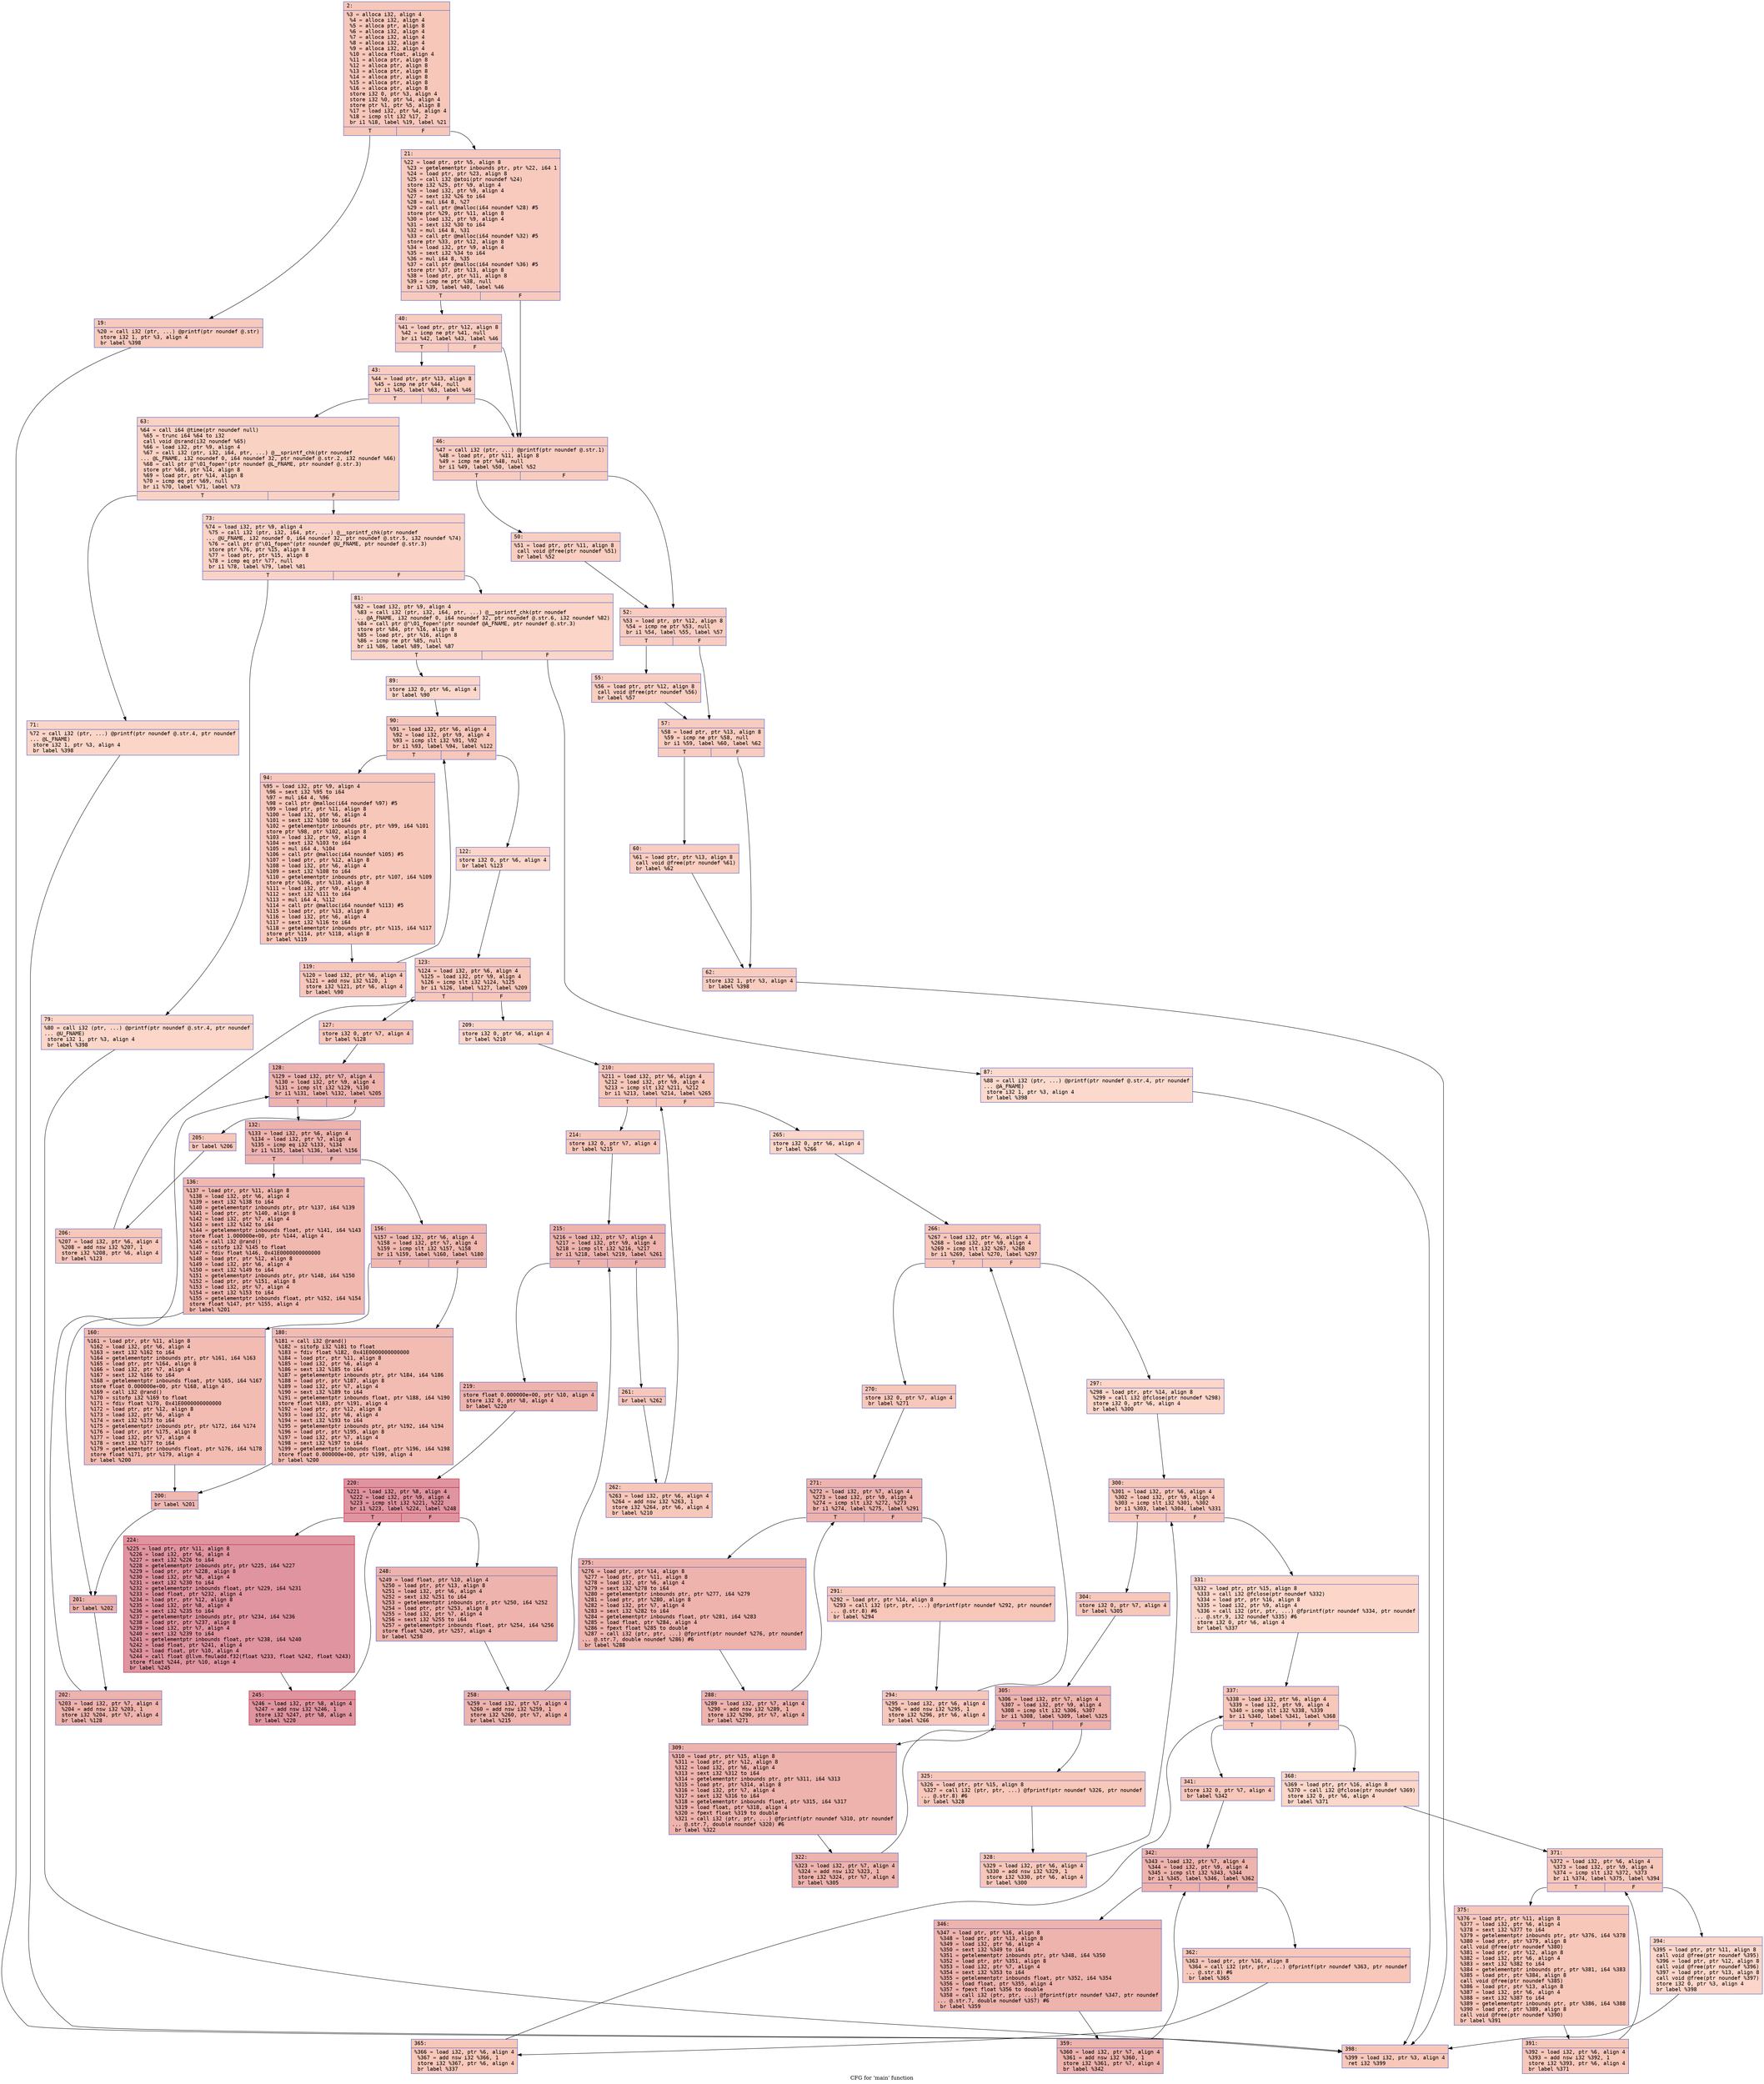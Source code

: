 digraph "CFG for 'main' function" {
	label="CFG for 'main' function";

	Node0x6000030b1f90 [shape=record,color="#3d50c3ff", style=filled, fillcolor="#ec7f6370" fontname="Courier",label="{2:\l|  %3 = alloca i32, align 4\l  %4 = alloca i32, align 4\l  %5 = alloca ptr, align 8\l  %6 = alloca i32, align 4\l  %7 = alloca i32, align 4\l  %8 = alloca i32, align 4\l  %9 = alloca i32, align 4\l  %10 = alloca float, align 4\l  %11 = alloca ptr, align 8\l  %12 = alloca ptr, align 8\l  %13 = alloca ptr, align 8\l  %14 = alloca ptr, align 8\l  %15 = alloca ptr, align 8\l  %16 = alloca ptr, align 8\l  store i32 0, ptr %3, align 4\l  store i32 %0, ptr %4, align 4\l  store ptr %1, ptr %5, align 8\l  %17 = load i32, ptr %4, align 4\l  %18 = icmp slt i32 %17, 2\l  br i1 %18, label %19, label %21\l|{<s0>T|<s1>F}}"];
	Node0x6000030b1f90:s0 -> Node0x6000030b1fe0[tooltip="2 -> 19\nProbability 50.00%" ];
	Node0x6000030b1f90:s1 -> Node0x6000030b2030[tooltip="2 -> 21\nProbability 50.00%" ];
	Node0x6000030b1fe0 [shape=record,color="#3d50c3ff", style=filled, fillcolor="#ef886b70" fontname="Courier",label="{19:\l|  %20 = call i32 (ptr, ...) @printf(ptr noundef @.str)\l  store i32 1, ptr %3, align 4\l  br label %398\l}"];
	Node0x6000030b1fe0 -> Node0x6000030b37a0[tooltip="19 -> 398\nProbability 100.00%" ];
	Node0x6000030b2030 [shape=record,color="#3d50c3ff", style=filled, fillcolor="#ef886b70" fontname="Courier",label="{21:\l|  %22 = load ptr, ptr %5, align 8\l  %23 = getelementptr inbounds ptr, ptr %22, i64 1\l  %24 = load ptr, ptr %23, align 8\l  %25 = call i32 @atoi(ptr noundef %24)\l  store i32 %25, ptr %9, align 4\l  %26 = load i32, ptr %9, align 4\l  %27 = sext i32 %26 to i64\l  %28 = mul i64 8, %27\l  %29 = call ptr @malloc(i64 noundef %28) #5\l  store ptr %29, ptr %11, align 8\l  %30 = load i32, ptr %9, align 4\l  %31 = sext i32 %30 to i64\l  %32 = mul i64 8, %31\l  %33 = call ptr @malloc(i64 noundef %32) #5\l  store ptr %33, ptr %12, align 8\l  %34 = load i32, ptr %9, align 4\l  %35 = sext i32 %34 to i64\l  %36 = mul i64 8, %35\l  %37 = call ptr @malloc(i64 noundef %36) #5\l  store ptr %37, ptr %13, align 8\l  %38 = load ptr, ptr %11, align 8\l  %39 = icmp ne ptr %38, null\l  br i1 %39, label %40, label %46\l|{<s0>T|<s1>F}}"];
	Node0x6000030b2030:s0 -> Node0x6000030b2080[tooltip="21 -> 40\nProbability 62.50%" ];
	Node0x6000030b2030:s1 -> Node0x6000030b2120[tooltip="21 -> 46\nProbability 37.50%" ];
	Node0x6000030b2080 [shape=record,color="#3d50c3ff", style=filled, fillcolor="#f08b6e70" fontname="Courier",label="{40:\l|  %41 = load ptr, ptr %12, align 8\l  %42 = icmp ne ptr %41, null\l  br i1 %42, label %43, label %46\l|{<s0>T|<s1>F}}"];
	Node0x6000030b2080:s0 -> Node0x6000030b20d0[tooltip="40 -> 43\nProbability 62.50%" ];
	Node0x6000030b2080:s1 -> Node0x6000030b2120[tooltip="40 -> 46\nProbability 37.50%" ];
	Node0x6000030b20d0 [shape=record,color="#3d50c3ff", style=filled, fillcolor="#f2907270" fontname="Courier",label="{43:\l|  %44 = load ptr, ptr %13, align 8\l  %45 = icmp ne ptr %44, null\l  br i1 %45, label %63, label %46\l|{<s0>T|<s1>F}}"];
	Node0x6000030b20d0:s0 -> Node0x6000030b2350[tooltip="43 -> 63\nProbability 62.50%" ];
	Node0x6000030b20d0:s1 -> Node0x6000030b2120[tooltip="43 -> 46\nProbability 37.50%" ];
	Node0x6000030b2120 [shape=record,color="#3d50c3ff", style=filled, fillcolor="#f08b6e70" fontname="Courier",label="{46:\l|  %47 = call i32 (ptr, ...) @printf(ptr noundef @.str.1)\l  %48 = load ptr, ptr %11, align 8\l  %49 = icmp ne ptr %48, null\l  br i1 %49, label %50, label %52\l|{<s0>T|<s1>F}}"];
	Node0x6000030b2120:s0 -> Node0x6000030b2170[tooltip="46 -> 50\nProbability 62.50%" ];
	Node0x6000030b2120:s1 -> Node0x6000030b21c0[tooltip="46 -> 52\nProbability 37.50%" ];
	Node0x6000030b2170 [shape=record,color="#3d50c3ff", style=filled, fillcolor="#f2907270" fontname="Courier",label="{50:\l|  %51 = load ptr, ptr %11, align 8\l  call void @free(ptr noundef %51)\l  br label %52\l}"];
	Node0x6000030b2170 -> Node0x6000030b21c0[tooltip="50 -> 52\nProbability 100.00%" ];
	Node0x6000030b21c0 [shape=record,color="#3d50c3ff", style=filled, fillcolor="#f08b6e70" fontname="Courier",label="{52:\l|  %53 = load ptr, ptr %12, align 8\l  %54 = icmp ne ptr %53, null\l  br i1 %54, label %55, label %57\l|{<s0>T|<s1>F}}"];
	Node0x6000030b21c0:s0 -> Node0x6000030b2210[tooltip="52 -> 55\nProbability 62.50%" ];
	Node0x6000030b21c0:s1 -> Node0x6000030b2260[tooltip="52 -> 57\nProbability 37.50%" ];
	Node0x6000030b2210 [shape=record,color="#3d50c3ff", style=filled, fillcolor="#f2907270" fontname="Courier",label="{55:\l|  %56 = load ptr, ptr %12, align 8\l  call void @free(ptr noundef %56)\l  br label %57\l}"];
	Node0x6000030b2210 -> Node0x6000030b2260[tooltip="55 -> 57\nProbability 100.00%" ];
	Node0x6000030b2260 [shape=record,color="#3d50c3ff", style=filled, fillcolor="#f08b6e70" fontname="Courier",label="{57:\l|  %58 = load ptr, ptr %13, align 8\l  %59 = icmp ne ptr %58, null\l  br i1 %59, label %60, label %62\l|{<s0>T|<s1>F}}"];
	Node0x6000030b2260:s0 -> Node0x6000030b22b0[tooltip="57 -> 60\nProbability 62.50%" ];
	Node0x6000030b2260:s1 -> Node0x6000030b2300[tooltip="57 -> 62\nProbability 37.50%" ];
	Node0x6000030b22b0 [shape=record,color="#3d50c3ff", style=filled, fillcolor="#f2907270" fontname="Courier",label="{60:\l|  %61 = load ptr, ptr %13, align 8\l  call void @free(ptr noundef %61)\l  br label %62\l}"];
	Node0x6000030b22b0 -> Node0x6000030b2300[tooltip="60 -> 62\nProbability 100.00%" ];
	Node0x6000030b2300 [shape=record,color="#3d50c3ff", style=filled, fillcolor="#f08b6e70" fontname="Courier",label="{62:\l|  store i32 1, ptr %3, align 4\l  br label %398\l}"];
	Node0x6000030b2300 -> Node0x6000030b37a0[tooltip="62 -> 398\nProbability 100.00%" ];
	Node0x6000030b2350 [shape=record,color="#3d50c3ff", style=filled, fillcolor="#f4987a70" fontname="Courier",label="{63:\l|  %64 = call i64 @time(ptr noundef null)\l  %65 = trunc i64 %64 to i32\l  call void @srand(i32 noundef %65)\l  %66 = load i32, ptr %9, align 4\l  %67 = call i32 (ptr, i32, i64, ptr, ...) @__sprintf_chk(ptr noundef\l... @L_FNAME, i32 noundef 0, i64 noundef 32, ptr noundef @.str.2, i32 noundef %66)\l  %68 = call ptr @\"\\01_fopen\"(ptr noundef @L_FNAME, ptr noundef @.str.3)\l  store ptr %68, ptr %14, align 8\l  %69 = load ptr, ptr %14, align 8\l  %70 = icmp eq ptr %69, null\l  br i1 %70, label %71, label %73\l|{<s0>T|<s1>F}}"];
	Node0x6000030b2350:s0 -> Node0x6000030b23a0[tooltip="63 -> 71\nProbability 37.50%" ];
	Node0x6000030b2350:s1 -> Node0x6000030b23f0[tooltip="63 -> 73\nProbability 62.50%" ];
	Node0x6000030b23a0 [shape=record,color="#3d50c3ff", style=filled, fillcolor="#f5a08170" fontname="Courier",label="{71:\l|  %72 = call i32 (ptr, ...) @printf(ptr noundef @.str.4, ptr noundef\l... @L_FNAME)\l  store i32 1, ptr %3, align 4\l  br label %398\l}"];
	Node0x6000030b23a0 -> Node0x6000030b37a0[tooltip="71 -> 398\nProbability 100.00%" ];
	Node0x6000030b23f0 [shape=record,color="#3d50c3ff", style=filled, fillcolor="#f59c7d70" fontname="Courier",label="{73:\l|  %74 = load i32, ptr %9, align 4\l  %75 = call i32 (ptr, i32, i64, ptr, ...) @__sprintf_chk(ptr noundef\l... @U_FNAME, i32 noundef 0, i64 noundef 32, ptr noundef @.str.5, i32 noundef %74)\l  %76 = call ptr @\"\\01_fopen\"(ptr noundef @U_FNAME, ptr noundef @.str.3)\l  store ptr %76, ptr %15, align 8\l  %77 = load ptr, ptr %15, align 8\l  %78 = icmp eq ptr %77, null\l  br i1 %78, label %79, label %81\l|{<s0>T|<s1>F}}"];
	Node0x6000030b23f0:s0 -> Node0x6000030b2440[tooltip="73 -> 79\nProbability 37.50%" ];
	Node0x6000030b23f0:s1 -> Node0x6000030b2490[tooltip="73 -> 81\nProbability 62.50%" ];
	Node0x6000030b2440 [shape=record,color="#3d50c3ff", style=filled, fillcolor="#f6a38570" fontname="Courier",label="{79:\l|  %80 = call i32 (ptr, ...) @printf(ptr noundef @.str.4, ptr noundef\l... @U_FNAME)\l  store i32 1, ptr %3, align 4\l  br label %398\l}"];
	Node0x6000030b2440 -> Node0x6000030b37a0[tooltip="79 -> 398\nProbability 100.00%" ];
	Node0x6000030b2490 [shape=record,color="#3d50c3ff", style=filled, fillcolor="#f5a08170" fontname="Courier",label="{81:\l|  %82 = load i32, ptr %9, align 4\l  %83 = call i32 (ptr, i32, i64, ptr, ...) @__sprintf_chk(ptr noundef\l... @A_FNAME, i32 noundef 0, i64 noundef 32, ptr noundef @.str.6, i32 noundef %82)\l  %84 = call ptr @\"\\01_fopen\"(ptr noundef @A_FNAME, ptr noundef @.str.3)\l  store ptr %84, ptr %16, align 8\l  %85 = load ptr, ptr %16, align 8\l  %86 = icmp ne ptr %85, null\l  br i1 %86, label %89, label %87\l|{<s0>T|<s1>F}}"];
	Node0x6000030b2490:s0 -> Node0x6000030b2530[tooltip="81 -> 89\nProbability 62.50%" ];
	Node0x6000030b2490:s1 -> Node0x6000030b24e0[tooltip="81 -> 87\nProbability 37.50%" ];
	Node0x6000030b24e0 [shape=record,color="#3d50c3ff", style=filled, fillcolor="#f7ac8e70" fontname="Courier",label="{87:\l|  %88 = call i32 (ptr, ...) @printf(ptr noundef @.str.4, ptr noundef\l... @A_FNAME)\l  store i32 1, ptr %3, align 4\l  br label %398\l}"];
	Node0x6000030b24e0 -> Node0x6000030b37a0[tooltip="87 -> 398\nProbability 100.00%" ];
	Node0x6000030b2530 [shape=record,color="#3d50c3ff", style=filled, fillcolor="#f6a38570" fontname="Courier",label="{89:\l|  store i32 0, ptr %6, align 4\l  br label %90\l}"];
	Node0x6000030b2530 -> Node0x6000030b2580[tooltip="89 -> 90\nProbability 100.00%" ];
	Node0x6000030b2580 [shape=record,color="#3d50c3ff", style=filled, fillcolor="#ec7f6370" fontname="Courier",label="{90:\l|  %91 = load i32, ptr %6, align 4\l  %92 = load i32, ptr %9, align 4\l  %93 = icmp slt i32 %91, %92\l  br i1 %93, label %94, label %122\l|{<s0>T|<s1>F}}"];
	Node0x6000030b2580:s0 -> Node0x6000030b25d0[tooltip="90 -> 94\nProbability 96.88%" ];
	Node0x6000030b2580:s1 -> Node0x6000030b2670[tooltip="90 -> 122\nProbability 3.12%" ];
	Node0x6000030b25d0 [shape=record,color="#3d50c3ff", style=filled, fillcolor="#ec7f6370" fontname="Courier",label="{94:\l|  %95 = load i32, ptr %9, align 4\l  %96 = sext i32 %95 to i64\l  %97 = mul i64 4, %96\l  %98 = call ptr @malloc(i64 noundef %97) #5\l  %99 = load ptr, ptr %11, align 8\l  %100 = load i32, ptr %6, align 4\l  %101 = sext i32 %100 to i64\l  %102 = getelementptr inbounds ptr, ptr %99, i64 %101\l  store ptr %98, ptr %102, align 8\l  %103 = load i32, ptr %9, align 4\l  %104 = sext i32 %103 to i64\l  %105 = mul i64 4, %104\l  %106 = call ptr @malloc(i64 noundef %105) #5\l  %107 = load ptr, ptr %12, align 8\l  %108 = load i32, ptr %6, align 4\l  %109 = sext i32 %108 to i64\l  %110 = getelementptr inbounds ptr, ptr %107, i64 %109\l  store ptr %106, ptr %110, align 8\l  %111 = load i32, ptr %9, align 4\l  %112 = sext i32 %111 to i64\l  %113 = mul i64 4, %112\l  %114 = call ptr @malloc(i64 noundef %113) #5\l  %115 = load ptr, ptr %13, align 8\l  %116 = load i32, ptr %6, align 4\l  %117 = sext i32 %116 to i64\l  %118 = getelementptr inbounds ptr, ptr %115, i64 %117\l  store ptr %114, ptr %118, align 8\l  br label %119\l}"];
	Node0x6000030b25d0 -> Node0x6000030b2620[tooltip="94 -> 119\nProbability 100.00%" ];
	Node0x6000030b2620 [shape=record,color="#3d50c3ff", style=filled, fillcolor="#ec7f6370" fontname="Courier",label="{119:\l|  %120 = load i32, ptr %6, align 4\l  %121 = add nsw i32 %120, 1\l  store i32 %121, ptr %6, align 4\l  br label %90\l}"];
	Node0x6000030b2620 -> Node0x6000030b2580[tooltip="119 -> 90\nProbability 100.00%" ];
	Node0x6000030b2670 [shape=record,color="#3d50c3ff", style=filled, fillcolor="#f6a38570" fontname="Courier",label="{122:\l|  store i32 0, ptr %6, align 4\l  br label %123\l}"];
	Node0x6000030b2670 -> Node0x6000030b26c0[tooltip="122 -> 123\nProbability 100.00%" ];
	Node0x6000030b26c0 [shape=record,color="#3d50c3ff", style=filled, fillcolor="#ec7f6370" fontname="Courier",label="{123:\l|  %124 = load i32, ptr %6, align 4\l  %125 = load i32, ptr %9, align 4\l  %126 = icmp slt i32 %124, %125\l  br i1 %126, label %127, label %209\l|{<s0>T|<s1>F}}"];
	Node0x6000030b26c0:s0 -> Node0x6000030b2710[tooltip="123 -> 127\nProbability 96.88%" ];
	Node0x6000030b26c0:s1 -> Node0x6000030b2ad0[tooltip="123 -> 209\nProbability 3.12%" ];
	Node0x6000030b2710 [shape=record,color="#3d50c3ff", style=filled, fillcolor="#ec7f6370" fontname="Courier",label="{127:\l|  store i32 0, ptr %7, align 4\l  br label %128\l}"];
	Node0x6000030b2710 -> Node0x6000030b2760[tooltip="127 -> 128\nProbability 100.00%" ];
	Node0x6000030b2760 [shape=record,color="#3d50c3ff", style=filled, fillcolor="#d6524470" fontname="Courier",label="{128:\l|  %129 = load i32, ptr %7, align 4\l  %130 = load i32, ptr %9, align 4\l  %131 = icmp slt i32 %129, %130\l  br i1 %131, label %132, label %205\l|{<s0>T|<s1>F}}"];
	Node0x6000030b2760:s0 -> Node0x6000030b27b0[tooltip="128 -> 132\nProbability 96.88%" ];
	Node0x6000030b2760:s1 -> Node0x6000030b2a30[tooltip="128 -> 205\nProbability 3.12%" ];
	Node0x6000030b27b0 [shape=record,color="#3d50c3ff", style=filled, fillcolor="#d6524470" fontname="Courier",label="{132:\l|  %133 = load i32, ptr %6, align 4\l  %134 = load i32, ptr %7, align 4\l  %135 = icmp eq i32 %133, %134\l  br i1 %135, label %136, label %156\l|{<s0>T|<s1>F}}"];
	Node0x6000030b27b0:s0 -> Node0x6000030b2800[tooltip="132 -> 136\nProbability 50.00%" ];
	Node0x6000030b27b0:s1 -> Node0x6000030b2850[tooltip="132 -> 156\nProbability 50.00%" ];
	Node0x6000030b2800 [shape=record,color="#3d50c3ff", style=filled, fillcolor="#dc5d4a70" fontname="Courier",label="{136:\l|  %137 = load ptr, ptr %11, align 8\l  %138 = load i32, ptr %6, align 4\l  %139 = sext i32 %138 to i64\l  %140 = getelementptr inbounds ptr, ptr %137, i64 %139\l  %141 = load ptr, ptr %140, align 8\l  %142 = load i32, ptr %7, align 4\l  %143 = sext i32 %142 to i64\l  %144 = getelementptr inbounds float, ptr %141, i64 %143\l  store float 1.000000e+00, ptr %144, align 4\l  %145 = call i32 @rand()\l  %146 = sitofp i32 %145 to float\l  %147 = fdiv float %146, 0x41E0000000000000\l  %148 = load ptr, ptr %12, align 8\l  %149 = load i32, ptr %6, align 4\l  %150 = sext i32 %149 to i64\l  %151 = getelementptr inbounds ptr, ptr %148, i64 %150\l  %152 = load ptr, ptr %151, align 8\l  %153 = load i32, ptr %7, align 4\l  %154 = sext i32 %153 to i64\l  %155 = getelementptr inbounds float, ptr %152, i64 %154\l  store float %147, ptr %155, align 4\l  br label %201\l}"];
	Node0x6000030b2800 -> Node0x6000030b2990[tooltip="136 -> 201\nProbability 100.00%" ];
	Node0x6000030b2850 [shape=record,color="#3d50c3ff", style=filled, fillcolor="#dc5d4a70" fontname="Courier",label="{156:\l|  %157 = load i32, ptr %6, align 4\l  %158 = load i32, ptr %7, align 4\l  %159 = icmp slt i32 %157, %158\l  br i1 %159, label %160, label %180\l|{<s0>T|<s1>F}}"];
	Node0x6000030b2850:s0 -> Node0x6000030b28a0[tooltip="156 -> 160\nProbability 50.00%" ];
	Node0x6000030b2850:s1 -> Node0x6000030b28f0[tooltip="156 -> 180\nProbability 50.00%" ];
	Node0x6000030b28a0 [shape=record,color="#3d50c3ff", style=filled, fillcolor="#e1675170" fontname="Courier",label="{160:\l|  %161 = load ptr, ptr %11, align 8\l  %162 = load i32, ptr %6, align 4\l  %163 = sext i32 %162 to i64\l  %164 = getelementptr inbounds ptr, ptr %161, i64 %163\l  %165 = load ptr, ptr %164, align 8\l  %166 = load i32, ptr %7, align 4\l  %167 = sext i32 %166 to i64\l  %168 = getelementptr inbounds float, ptr %165, i64 %167\l  store float 0.000000e+00, ptr %168, align 4\l  %169 = call i32 @rand()\l  %170 = sitofp i32 %169 to float\l  %171 = fdiv float %170, 0x41E0000000000000\l  %172 = load ptr, ptr %12, align 8\l  %173 = load i32, ptr %6, align 4\l  %174 = sext i32 %173 to i64\l  %175 = getelementptr inbounds ptr, ptr %172, i64 %174\l  %176 = load ptr, ptr %175, align 8\l  %177 = load i32, ptr %7, align 4\l  %178 = sext i32 %177 to i64\l  %179 = getelementptr inbounds float, ptr %176, i64 %178\l  store float %171, ptr %179, align 4\l  br label %200\l}"];
	Node0x6000030b28a0 -> Node0x6000030b2940[tooltip="160 -> 200\nProbability 100.00%" ];
	Node0x6000030b28f0 [shape=record,color="#3d50c3ff", style=filled, fillcolor="#e1675170" fontname="Courier",label="{180:\l|  %181 = call i32 @rand()\l  %182 = sitofp i32 %181 to float\l  %183 = fdiv float %182, 0x41E0000000000000\l  %184 = load ptr, ptr %11, align 8\l  %185 = load i32, ptr %6, align 4\l  %186 = sext i32 %185 to i64\l  %187 = getelementptr inbounds ptr, ptr %184, i64 %186\l  %188 = load ptr, ptr %187, align 8\l  %189 = load i32, ptr %7, align 4\l  %190 = sext i32 %189 to i64\l  %191 = getelementptr inbounds float, ptr %188, i64 %190\l  store float %183, ptr %191, align 4\l  %192 = load ptr, ptr %12, align 8\l  %193 = load i32, ptr %6, align 4\l  %194 = sext i32 %193 to i64\l  %195 = getelementptr inbounds ptr, ptr %192, i64 %194\l  %196 = load ptr, ptr %195, align 8\l  %197 = load i32, ptr %7, align 4\l  %198 = sext i32 %197 to i64\l  %199 = getelementptr inbounds float, ptr %196, i64 %198\l  store float 0.000000e+00, ptr %199, align 4\l  br label %200\l}"];
	Node0x6000030b28f0 -> Node0x6000030b2940[tooltip="180 -> 200\nProbability 100.00%" ];
	Node0x6000030b2940 [shape=record,color="#3d50c3ff", style=filled, fillcolor="#dc5d4a70" fontname="Courier",label="{200:\l|  br label %201\l}"];
	Node0x6000030b2940 -> Node0x6000030b2990[tooltip="200 -> 201\nProbability 100.00%" ];
	Node0x6000030b2990 [shape=record,color="#3d50c3ff", style=filled, fillcolor="#d6524470" fontname="Courier",label="{201:\l|  br label %202\l}"];
	Node0x6000030b2990 -> Node0x6000030b29e0[tooltip="201 -> 202\nProbability 100.00%" ];
	Node0x6000030b29e0 [shape=record,color="#3d50c3ff", style=filled, fillcolor="#d6524470" fontname="Courier",label="{202:\l|  %203 = load i32, ptr %7, align 4\l  %204 = add nsw i32 %203, 1\l  store i32 %204, ptr %7, align 4\l  br label %128\l}"];
	Node0x6000030b29e0 -> Node0x6000030b2760[tooltip="202 -> 128\nProbability 100.00%" ];
	Node0x6000030b2a30 [shape=record,color="#3d50c3ff", style=filled, fillcolor="#ec7f6370" fontname="Courier",label="{205:\l|  br label %206\l}"];
	Node0x6000030b2a30 -> Node0x6000030b2a80[tooltip="205 -> 206\nProbability 100.00%" ];
	Node0x6000030b2a80 [shape=record,color="#3d50c3ff", style=filled, fillcolor="#ec7f6370" fontname="Courier",label="{206:\l|  %207 = load i32, ptr %6, align 4\l  %208 = add nsw i32 %207, 1\l  store i32 %208, ptr %6, align 4\l  br label %123\l}"];
	Node0x6000030b2a80 -> Node0x6000030b26c0[tooltip="206 -> 123\nProbability 100.00%" ];
	Node0x6000030b2ad0 [shape=record,color="#3d50c3ff", style=filled, fillcolor="#f6a38570" fontname="Courier",label="{209:\l|  store i32 0, ptr %6, align 4\l  br label %210\l}"];
	Node0x6000030b2ad0 -> Node0x6000030b2b20[tooltip="209 -> 210\nProbability 100.00%" ];
	Node0x6000030b2b20 [shape=record,color="#3d50c3ff", style=filled, fillcolor="#ec7f6370" fontname="Courier",label="{210:\l|  %211 = load i32, ptr %6, align 4\l  %212 = load i32, ptr %9, align 4\l  %213 = icmp slt i32 %211, %212\l  br i1 %213, label %214, label %265\l|{<s0>T|<s1>F}}"];
	Node0x6000030b2b20:s0 -> Node0x6000030b2b70[tooltip="210 -> 214\nProbability 96.88%" ];
	Node0x6000030b2b20:s1 -> Node0x6000030b2e90[tooltip="210 -> 265\nProbability 3.12%" ];
	Node0x6000030b2b70 [shape=record,color="#3d50c3ff", style=filled, fillcolor="#ec7f6370" fontname="Courier",label="{214:\l|  store i32 0, ptr %7, align 4\l  br label %215\l}"];
	Node0x6000030b2b70 -> Node0x6000030b2bc0[tooltip="214 -> 215\nProbability 100.00%" ];
	Node0x6000030b2bc0 [shape=record,color="#3d50c3ff", style=filled, fillcolor="#d6524470" fontname="Courier",label="{215:\l|  %216 = load i32, ptr %7, align 4\l  %217 = load i32, ptr %9, align 4\l  %218 = icmp slt i32 %216, %217\l  br i1 %218, label %219, label %261\l|{<s0>T|<s1>F}}"];
	Node0x6000030b2bc0:s0 -> Node0x6000030b2c10[tooltip="215 -> 219\nProbability 96.88%" ];
	Node0x6000030b2bc0:s1 -> Node0x6000030b2df0[tooltip="215 -> 261\nProbability 3.12%" ];
	Node0x6000030b2c10 [shape=record,color="#3d50c3ff", style=filled, fillcolor="#d6524470" fontname="Courier",label="{219:\l|  store float 0.000000e+00, ptr %10, align 4\l  store i32 0, ptr %8, align 4\l  br label %220\l}"];
	Node0x6000030b2c10 -> Node0x6000030b2c60[tooltip="219 -> 220\nProbability 100.00%" ];
	Node0x6000030b2c60 [shape=record,color="#b70d28ff", style=filled, fillcolor="#b70d2870" fontname="Courier",label="{220:\l|  %221 = load i32, ptr %8, align 4\l  %222 = load i32, ptr %9, align 4\l  %223 = icmp slt i32 %221, %222\l  br i1 %223, label %224, label %248\l|{<s0>T|<s1>F}}"];
	Node0x6000030b2c60:s0 -> Node0x6000030b2cb0[tooltip="220 -> 224\nProbability 96.88%" ];
	Node0x6000030b2c60:s1 -> Node0x6000030b2d50[tooltip="220 -> 248\nProbability 3.12%" ];
	Node0x6000030b2cb0 [shape=record,color="#b70d28ff", style=filled, fillcolor="#b70d2870" fontname="Courier",label="{224:\l|  %225 = load ptr, ptr %11, align 8\l  %226 = load i32, ptr %6, align 4\l  %227 = sext i32 %226 to i64\l  %228 = getelementptr inbounds ptr, ptr %225, i64 %227\l  %229 = load ptr, ptr %228, align 8\l  %230 = load i32, ptr %8, align 4\l  %231 = sext i32 %230 to i64\l  %232 = getelementptr inbounds float, ptr %229, i64 %231\l  %233 = load float, ptr %232, align 4\l  %234 = load ptr, ptr %12, align 8\l  %235 = load i32, ptr %8, align 4\l  %236 = sext i32 %235 to i64\l  %237 = getelementptr inbounds ptr, ptr %234, i64 %236\l  %238 = load ptr, ptr %237, align 8\l  %239 = load i32, ptr %7, align 4\l  %240 = sext i32 %239 to i64\l  %241 = getelementptr inbounds float, ptr %238, i64 %240\l  %242 = load float, ptr %241, align 4\l  %243 = load float, ptr %10, align 4\l  %244 = call float @llvm.fmuladd.f32(float %233, float %242, float %243)\l  store float %244, ptr %10, align 4\l  br label %245\l}"];
	Node0x6000030b2cb0 -> Node0x6000030b2d00[tooltip="224 -> 245\nProbability 100.00%" ];
	Node0x6000030b2d00 [shape=record,color="#b70d28ff", style=filled, fillcolor="#b70d2870" fontname="Courier",label="{245:\l|  %246 = load i32, ptr %8, align 4\l  %247 = add nsw i32 %246, 1\l  store i32 %247, ptr %8, align 4\l  br label %220\l}"];
	Node0x6000030b2d00 -> Node0x6000030b2c60[tooltip="245 -> 220\nProbability 100.00%" ];
	Node0x6000030b2d50 [shape=record,color="#3d50c3ff", style=filled, fillcolor="#d6524470" fontname="Courier",label="{248:\l|  %249 = load float, ptr %10, align 4\l  %250 = load ptr, ptr %13, align 8\l  %251 = load i32, ptr %6, align 4\l  %252 = sext i32 %251 to i64\l  %253 = getelementptr inbounds ptr, ptr %250, i64 %252\l  %254 = load ptr, ptr %253, align 8\l  %255 = load i32, ptr %7, align 4\l  %256 = sext i32 %255 to i64\l  %257 = getelementptr inbounds float, ptr %254, i64 %256\l  store float %249, ptr %257, align 4\l  br label %258\l}"];
	Node0x6000030b2d50 -> Node0x6000030b2da0[tooltip="248 -> 258\nProbability 100.00%" ];
	Node0x6000030b2da0 [shape=record,color="#3d50c3ff", style=filled, fillcolor="#d6524470" fontname="Courier",label="{258:\l|  %259 = load i32, ptr %7, align 4\l  %260 = add nsw i32 %259, 1\l  store i32 %260, ptr %7, align 4\l  br label %215\l}"];
	Node0x6000030b2da0 -> Node0x6000030b2bc0[tooltip="258 -> 215\nProbability 100.00%" ];
	Node0x6000030b2df0 [shape=record,color="#3d50c3ff", style=filled, fillcolor="#ec7f6370" fontname="Courier",label="{261:\l|  br label %262\l}"];
	Node0x6000030b2df0 -> Node0x6000030b2e40[tooltip="261 -> 262\nProbability 100.00%" ];
	Node0x6000030b2e40 [shape=record,color="#3d50c3ff", style=filled, fillcolor="#ec7f6370" fontname="Courier",label="{262:\l|  %263 = load i32, ptr %6, align 4\l  %264 = add nsw i32 %263, 1\l  store i32 %264, ptr %6, align 4\l  br label %210\l}"];
	Node0x6000030b2e40 -> Node0x6000030b2b20[tooltip="262 -> 210\nProbability 100.00%" ];
	Node0x6000030b2e90 [shape=record,color="#3d50c3ff", style=filled, fillcolor="#f6a38570" fontname="Courier",label="{265:\l|  store i32 0, ptr %6, align 4\l  br label %266\l}"];
	Node0x6000030b2e90 -> Node0x6000030b2ee0[tooltip="265 -> 266\nProbability 100.00%" ];
	Node0x6000030b2ee0 [shape=record,color="#3d50c3ff", style=filled, fillcolor="#ec7f6370" fontname="Courier",label="{266:\l|  %267 = load i32, ptr %6, align 4\l  %268 = load i32, ptr %9, align 4\l  %269 = icmp slt i32 %267, %268\l  br i1 %269, label %270, label %297\l|{<s0>T|<s1>F}}"];
	Node0x6000030b2ee0:s0 -> Node0x6000030b2f30[tooltip="266 -> 270\nProbability 96.88%" ];
	Node0x6000030b2ee0:s1 -> Node0x6000030b3110[tooltip="266 -> 297\nProbability 3.12%" ];
	Node0x6000030b2f30 [shape=record,color="#3d50c3ff", style=filled, fillcolor="#ec7f6370" fontname="Courier",label="{270:\l|  store i32 0, ptr %7, align 4\l  br label %271\l}"];
	Node0x6000030b2f30 -> Node0x6000030b2f80[tooltip="270 -> 271\nProbability 100.00%" ];
	Node0x6000030b2f80 [shape=record,color="#3d50c3ff", style=filled, fillcolor="#d6524470" fontname="Courier",label="{271:\l|  %272 = load i32, ptr %7, align 4\l  %273 = load i32, ptr %9, align 4\l  %274 = icmp slt i32 %272, %273\l  br i1 %274, label %275, label %291\l|{<s0>T|<s1>F}}"];
	Node0x6000030b2f80:s0 -> Node0x6000030b2fd0[tooltip="271 -> 275\nProbability 96.88%" ];
	Node0x6000030b2f80:s1 -> Node0x6000030b3070[tooltip="271 -> 291\nProbability 3.12%" ];
	Node0x6000030b2fd0 [shape=record,color="#3d50c3ff", style=filled, fillcolor="#d6524470" fontname="Courier",label="{275:\l|  %276 = load ptr, ptr %14, align 8\l  %277 = load ptr, ptr %11, align 8\l  %278 = load i32, ptr %6, align 4\l  %279 = sext i32 %278 to i64\l  %280 = getelementptr inbounds ptr, ptr %277, i64 %279\l  %281 = load ptr, ptr %280, align 8\l  %282 = load i32, ptr %7, align 4\l  %283 = sext i32 %282 to i64\l  %284 = getelementptr inbounds float, ptr %281, i64 %283\l  %285 = load float, ptr %284, align 4\l  %286 = fpext float %285 to double\l  %287 = call i32 (ptr, ptr, ...) @fprintf(ptr noundef %276, ptr noundef\l... @.str.7, double noundef %286) #6\l  br label %288\l}"];
	Node0x6000030b2fd0 -> Node0x6000030b3020[tooltip="275 -> 288\nProbability 100.00%" ];
	Node0x6000030b3020 [shape=record,color="#3d50c3ff", style=filled, fillcolor="#d6524470" fontname="Courier",label="{288:\l|  %289 = load i32, ptr %7, align 4\l  %290 = add nsw i32 %289, 1\l  store i32 %290, ptr %7, align 4\l  br label %271\l}"];
	Node0x6000030b3020 -> Node0x6000030b2f80[tooltip="288 -> 271\nProbability 100.00%" ];
	Node0x6000030b3070 [shape=record,color="#3d50c3ff", style=filled, fillcolor="#ec7f6370" fontname="Courier",label="{291:\l|  %292 = load ptr, ptr %14, align 8\l  %293 = call i32 (ptr, ptr, ...) @fprintf(ptr noundef %292, ptr noundef\l... @.str.8) #6\l  br label %294\l}"];
	Node0x6000030b3070 -> Node0x6000030b30c0[tooltip="291 -> 294\nProbability 100.00%" ];
	Node0x6000030b30c0 [shape=record,color="#3d50c3ff", style=filled, fillcolor="#ec7f6370" fontname="Courier",label="{294:\l|  %295 = load i32, ptr %6, align 4\l  %296 = add nsw i32 %295, 1\l  store i32 %296, ptr %6, align 4\l  br label %266\l}"];
	Node0x6000030b30c0 -> Node0x6000030b2ee0[tooltip="294 -> 266\nProbability 100.00%" ];
	Node0x6000030b3110 [shape=record,color="#3d50c3ff", style=filled, fillcolor="#f6a38570" fontname="Courier",label="{297:\l|  %298 = load ptr, ptr %14, align 8\l  %299 = call i32 @fclose(ptr noundef %298)\l  store i32 0, ptr %6, align 4\l  br label %300\l}"];
	Node0x6000030b3110 -> Node0x6000030b3160[tooltip="297 -> 300\nProbability 100.00%" ];
	Node0x6000030b3160 [shape=record,color="#3d50c3ff", style=filled, fillcolor="#ec7f6370" fontname="Courier",label="{300:\l|  %301 = load i32, ptr %6, align 4\l  %302 = load i32, ptr %9, align 4\l  %303 = icmp slt i32 %301, %302\l  br i1 %303, label %304, label %331\l|{<s0>T|<s1>F}}"];
	Node0x6000030b3160:s0 -> Node0x6000030b31b0[tooltip="300 -> 304\nProbability 96.88%" ];
	Node0x6000030b3160:s1 -> Node0x6000030b3390[tooltip="300 -> 331\nProbability 3.12%" ];
	Node0x6000030b31b0 [shape=record,color="#3d50c3ff", style=filled, fillcolor="#ec7f6370" fontname="Courier",label="{304:\l|  store i32 0, ptr %7, align 4\l  br label %305\l}"];
	Node0x6000030b31b0 -> Node0x6000030b3200[tooltip="304 -> 305\nProbability 100.00%" ];
	Node0x6000030b3200 [shape=record,color="#3d50c3ff", style=filled, fillcolor="#d6524470" fontname="Courier",label="{305:\l|  %306 = load i32, ptr %7, align 4\l  %307 = load i32, ptr %9, align 4\l  %308 = icmp slt i32 %306, %307\l  br i1 %308, label %309, label %325\l|{<s0>T|<s1>F}}"];
	Node0x6000030b3200:s0 -> Node0x6000030b3250[tooltip="305 -> 309\nProbability 96.88%" ];
	Node0x6000030b3200:s1 -> Node0x6000030b32f0[tooltip="305 -> 325\nProbability 3.12%" ];
	Node0x6000030b3250 [shape=record,color="#3d50c3ff", style=filled, fillcolor="#d6524470" fontname="Courier",label="{309:\l|  %310 = load ptr, ptr %15, align 8\l  %311 = load ptr, ptr %12, align 8\l  %312 = load i32, ptr %6, align 4\l  %313 = sext i32 %312 to i64\l  %314 = getelementptr inbounds ptr, ptr %311, i64 %313\l  %315 = load ptr, ptr %314, align 8\l  %316 = load i32, ptr %7, align 4\l  %317 = sext i32 %316 to i64\l  %318 = getelementptr inbounds float, ptr %315, i64 %317\l  %319 = load float, ptr %318, align 4\l  %320 = fpext float %319 to double\l  %321 = call i32 (ptr, ptr, ...) @fprintf(ptr noundef %310, ptr noundef\l... @.str.7, double noundef %320) #6\l  br label %322\l}"];
	Node0x6000030b3250 -> Node0x6000030b32a0[tooltip="309 -> 322\nProbability 100.00%" ];
	Node0x6000030b32a0 [shape=record,color="#3d50c3ff", style=filled, fillcolor="#d6524470" fontname="Courier",label="{322:\l|  %323 = load i32, ptr %7, align 4\l  %324 = add nsw i32 %323, 1\l  store i32 %324, ptr %7, align 4\l  br label %305\l}"];
	Node0x6000030b32a0 -> Node0x6000030b3200[tooltip="322 -> 305\nProbability 100.00%" ];
	Node0x6000030b32f0 [shape=record,color="#3d50c3ff", style=filled, fillcolor="#ec7f6370" fontname="Courier",label="{325:\l|  %326 = load ptr, ptr %15, align 8\l  %327 = call i32 (ptr, ptr, ...) @fprintf(ptr noundef %326, ptr noundef\l... @.str.8) #6\l  br label %328\l}"];
	Node0x6000030b32f0 -> Node0x6000030b3340[tooltip="325 -> 328\nProbability 100.00%" ];
	Node0x6000030b3340 [shape=record,color="#3d50c3ff", style=filled, fillcolor="#ec7f6370" fontname="Courier",label="{328:\l|  %329 = load i32, ptr %6, align 4\l  %330 = add nsw i32 %329, 1\l  store i32 %330, ptr %6, align 4\l  br label %300\l}"];
	Node0x6000030b3340 -> Node0x6000030b3160[tooltip="328 -> 300\nProbability 100.00%" ];
	Node0x6000030b3390 [shape=record,color="#3d50c3ff", style=filled, fillcolor="#f6a38570" fontname="Courier",label="{331:\l|  %332 = load ptr, ptr %15, align 8\l  %333 = call i32 @fclose(ptr noundef %332)\l  %334 = load ptr, ptr %16, align 8\l  %335 = load i32, ptr %9, align 4\l  %336 = call i32 (ptr, ptr, ...) @fprintf(ptr noundef %334, ptr noundef\l... @.str.9, i32 noundef %335) #6\l  store i32 0, ptr %6, align 4\l  br label %337\l}"];
	Node0x6000030b3390 -> Node0x6000030b33e0[tooltip="331 -> 337\nProbability 100.00%" ];
	Node0x6000030b33e0 [shape=record,color="#3d50c3ff", style=filled, fillcolor="#ec7f6370" fontname="Courier",label="{337:\l|  %338 = load i32, ptr %6, align 4\l  %339 = load i32, ptr %9, align 4\l  %340 = icmp slt i32 %338, %339\l  br i1 %340, label %341, label %368\l|{<s0>T|<s1>F}}"];
	Node0x6000030b33e0:s0 -> Node0x6000030b3430[tooltip="337 -> 341\nProbability 96.88%" ];
	Node0x6000030b33e0:s1 -> Node0x6000030b3610[tooltip="337 -> 368\nProbability 3.12%" ];
	Node0x6000030b3430 [shape=record,color="#3d50c3ff", style=filled, fillcolor="#ec7f6370" fontname="Courier",label="{341:\l|  store i32 0, ptr %7, align 4\l  br label %342\l}"];
	Node0x6000030b3430 -> Node0x6000030b3480[tooltip="341 -> 342\nProbability 100.00%" ];
	Node0x6000030b3480 [shape=record,color="#3d50c3ff", style=filled, fillcolor="#d6524470" fontname="Courier",label="{342:\l|  %343 = load i32, ptr %7, align 4\l  %344 = load i32, ptr %9, align 4\l  %345 = icmp slt i32 %343, %344\l  br i1 %345, label %346, label %362\l|{<s0>T|<s1>F}}"];
	Node0x6000030b3480:s0 -> Node0x6000030b34d0[tooltip="342 -> 346\nProbability 96.88%" ];
	Node0x6000030b3480:s1 -> Node0x6000030b3570[tooltip="342 -> 362\nProbability 3.12%" ];
	Node0x6000030b34d0 [shape=record,color="#3d50c3ff", style=filled, fillcolor="#d6524470" fontname="Courier",label="{346:\l|  %347 = load ptr, ptr %16, align 8\l  %348 = load ptr, ptr %13, align 8\l  %349 = load i32, ptr %6, align 4\l  %350 = sext i32 %349 to i64\l  %351 = getelementptr inbounds ptr, ptr %348, i64 %350\l  %352 = load ptr, ptr %351, align 8\l  %353 = load i32, ptr %7, align 4\l  %354 = sext i32 %353 to i64\l  %355 = getelementptr inbounds float, ptr %352, i64 %354\l  %356 = load float, ptr %355, align 4\l  %357 = fpext float %356 to double\l  %358 = call i32 (ptr, ptr, ...) @fprintf(ptr noundef %347, ptr noundef\l... @.str.7, double noundef %357) #6\l  br label %359\l}"];
	Node0x6000030b34d0 -> Node0x6000030b3520[tooltip="346 -> 359\nProbability 100.00%" ];
	Node0x6000030b3520 [shape=record,color="#3d50c3ff", style=filled, fillcolor="#d6524470" fontname="Courier",label="{359:\l|  %360 = load i32, ptr %7, align 4\l  %361 = add nsw i32 %360, 1\l  store i32 %361, ptr %7, align 4\l  br label %342\l}"];
	Node0x6000030b3520 -> Node0x6000030b3480[tooltip="359 -> 342\nProbability 100.00%" ];
	Node0x6000030b3570 [shape=record,color="#3d50c3ff", style=filled, fillcolor="#ec7f6370" fontname="Courier",label="{362:\l|  %363 = load ptr, ptr %16, align 8\l  %364 = call i32 (ptr, ptr, ...) @fprintf(ptr noundef %363, ptr noundef\l... @.str.8) #6\l  br label %365\l}"];
	Node0x6000030b3570 -> Node0x6000030b35c0[tooltip="362 -> 365\nProbability 100.00%" ];
	Node0x6000030b35c0 [shape=record,color="#3d50c3ff", style=filled, fillcolor="#ec7f6370" fontname="Courier",label="{365:\l|  %366 = load i32, ptr %6, align 4\l  %367 = add nsw i32 %366, 1\l  store i32 %367, ptr %6, align 4\l  br label %337\l}"];
	Node0x6000030b35c0 -> Node0x6000030b33e0[tooltip="365 -> 337\nProbability 100.00%" ];
	Node0x6000030b3610 [shape=record,color="#3d50c3ff", style=filled, fillcolor="#f6a38570" fontname="Courier",label="{368:\l|  %369 = load ptr, ptr %16, align 8\l  %370 = call i32 @fclose(ptr noundef %369)\l  store i32 0, ptr %6, align 4\l  br label %371\l}"];
	Node0x6000030b3610 -> Node0x6000030b3660[tooltip="368 -> 371\nProbability 100.00%" ];
	Node0x6000030b3660 [shape=record,color="#3d50c3ff", style=filled, fillcolor="#ec7f6370" fontname="Courier",label="{371:\l|  %372 = load i32, ptr %6, align 4\l  %373 = load i32, ptr %9, align 4\l  %374 = icmp slt i32 %372, %373\l  br i1 %374, label %375, label %394\l|{<s0>T|<s1>F}}"];
	Node0x6000030b3660:s0 -> Node0x6000030b36b0[tooltip="371 -> 375\nProbability 96.88%" ];
	Node0x6000030b3660:s1 -> Node0x6000030b3750[tooltip="371 -> 394\nProbability 3.12%" ];
	Node0x6000030b36b0 [shape=record,color="#3d50c3ff", style=filled, fillcolor="#ec7f6370" fontname="Courier",label="{375:\l|  %376 = load ptr, ptr %11, align 8\l  %377 = load i32, ptr %6, align 4\l  %378 = sext i32 %377 to i64\l  %379 = getelementptr inbounds ptr, ptr %376, i64 %378\l  %380 = load ptr, ptr %379, align 8\l  call void @free(ptr noundef %380)\l  %381 = load ptr, ptr %12, align 8\l  %382 = load i32, ptr %6, align 4\l  %383 = sext i32 %382 to i64\l  %384 = getelementptr inbounds ptr, ptr %381, i64 %383\l  %385 = load ptr, ptr %384, align 8\l  call void @free(ptr noundef %385)\l  %386 = load ptr, ptr %13, align 8\l  %387 = load i32, ptr %6, align 4\l  %388 = sext i32 %387 to i64\l  %389 = getelementptr inbounds ptr, ptr %386, i64 %388\l  %390 = load ptr, ptr %389, align 8\l  call void @free(ptr noundef %390)\l  br label %391\l}"];
	Node0x6000030b36b0 -> Node0x6000030b3700[tooltip="375 -> 391\nProbability 100.00%" ];
	Node0x6000030b3700 [shape=record,color="#3d50c3ff", style=filled, fillcolor="#ec7f6370" fontname="Courier",label="{391:\l|  %392 = load i32, ptr %6, align 4\l  %393 = add nsw i32 %392, 1\l  store i32 %393, ptr %6, align 4\l  br label %371\l}"];
	Node0x6000030b3700 -> Node0x6000030b3660[tooltip="391 -> 371\nProbability 100.00%" ];
	Node0x6000030b3750 [shape=record,color="#3d50c3ff", style=filled, fillcolor="#f6a38570" fontname="Courier",label="{394:\l|  %395 = load ptr, ptr %11, align 8\l  call void @free(ptr noundef %395)\l  %396 = load ptr, ptr %12, align 8\l  call void @free(ptr noundef %396)\l  %397 = load ptr, ptr %13, align 8\l  call void @free(ptr noundef %397)\l  store i32 0, ptr %3, align 4\l  br label %398\l}"];
	Node0x6000030b3750 -> Node0x6000030b37a0[tooltip="394 -> 398\nProbability 100.00%" ];
	Node0x6000030b37a0 [shape=record,color="#3d50c3ff", style=filled, fillcolor="#ec7f6370" fontname="Courier",label="{398:\l|  %399 = load i32, ptr %3, align 4\l  ret i32 %399\l}"];
}
